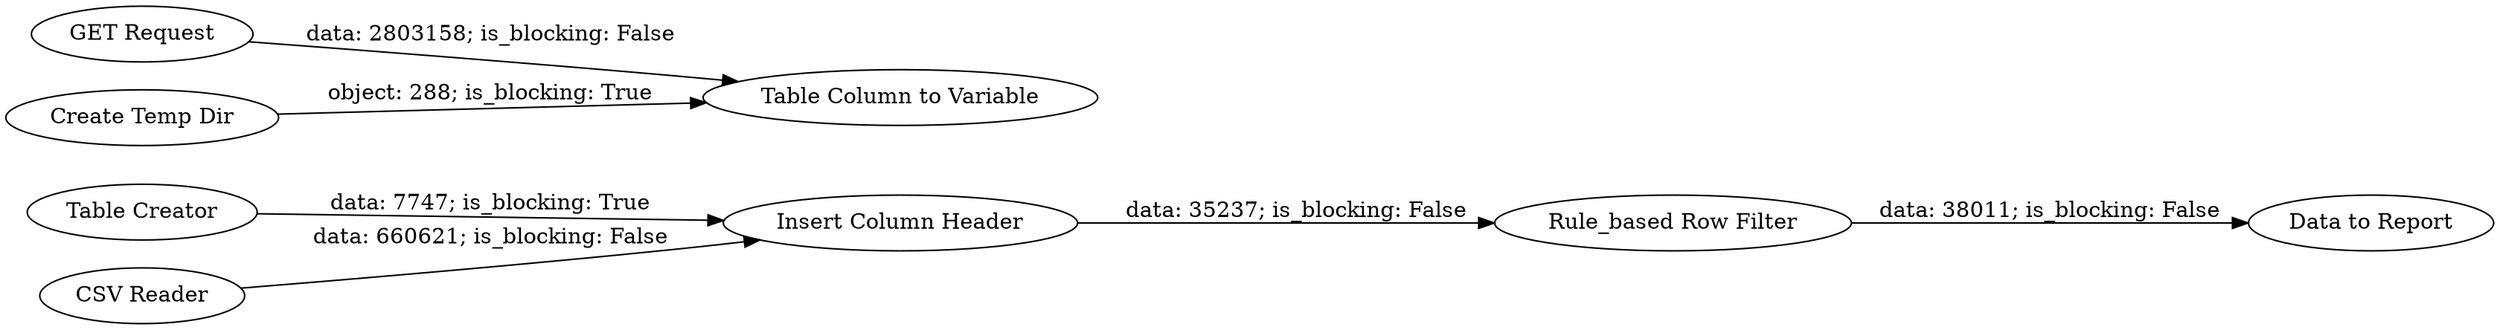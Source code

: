 digraph {
	"7790943885135177585_10" [label="Table Creator"]
	"7790943885135177585_12" [label="Rule_based Row Filter"]
	"7790943885135177585_9" [label="CSV Reader"]
	"7790943885135177585_3" [label="GET Request"]
	"7790943885135177585_7" [label="Create Temp Dir"]
	"7790943885135177585_11" [label="Insert Column Header"]
	"7790943885135177585_13" [label="Data to Report"]
	"7790943885135177585_8" [label="Table Column to Variable"]
	"7790943885135177585_3" -> "7790943885135177585_8" [label="data: 2803158; is_blocking: False"]
	"7790943885135177585_7" -> "7790943885135177585_8" [label="object: 288; is_blocking: True"]
	"7790943885135177585_12" -> "7790943885135177585_13" [label="data: 38011; is_blocking: False"]
	"7790943885135177585_10" -> "7790943885135177585_11" [label="data: 7747; is_blocking: True"]
	"7790943885135177585_11" -> "7790943885135177585_12" [label="data: 35237; is_blocking: False"]
	"7790943885135177585_9" -> "7790943885135177585_11" [label="data: 660621; is_blocking: False"]
	rankdir=LR
}
